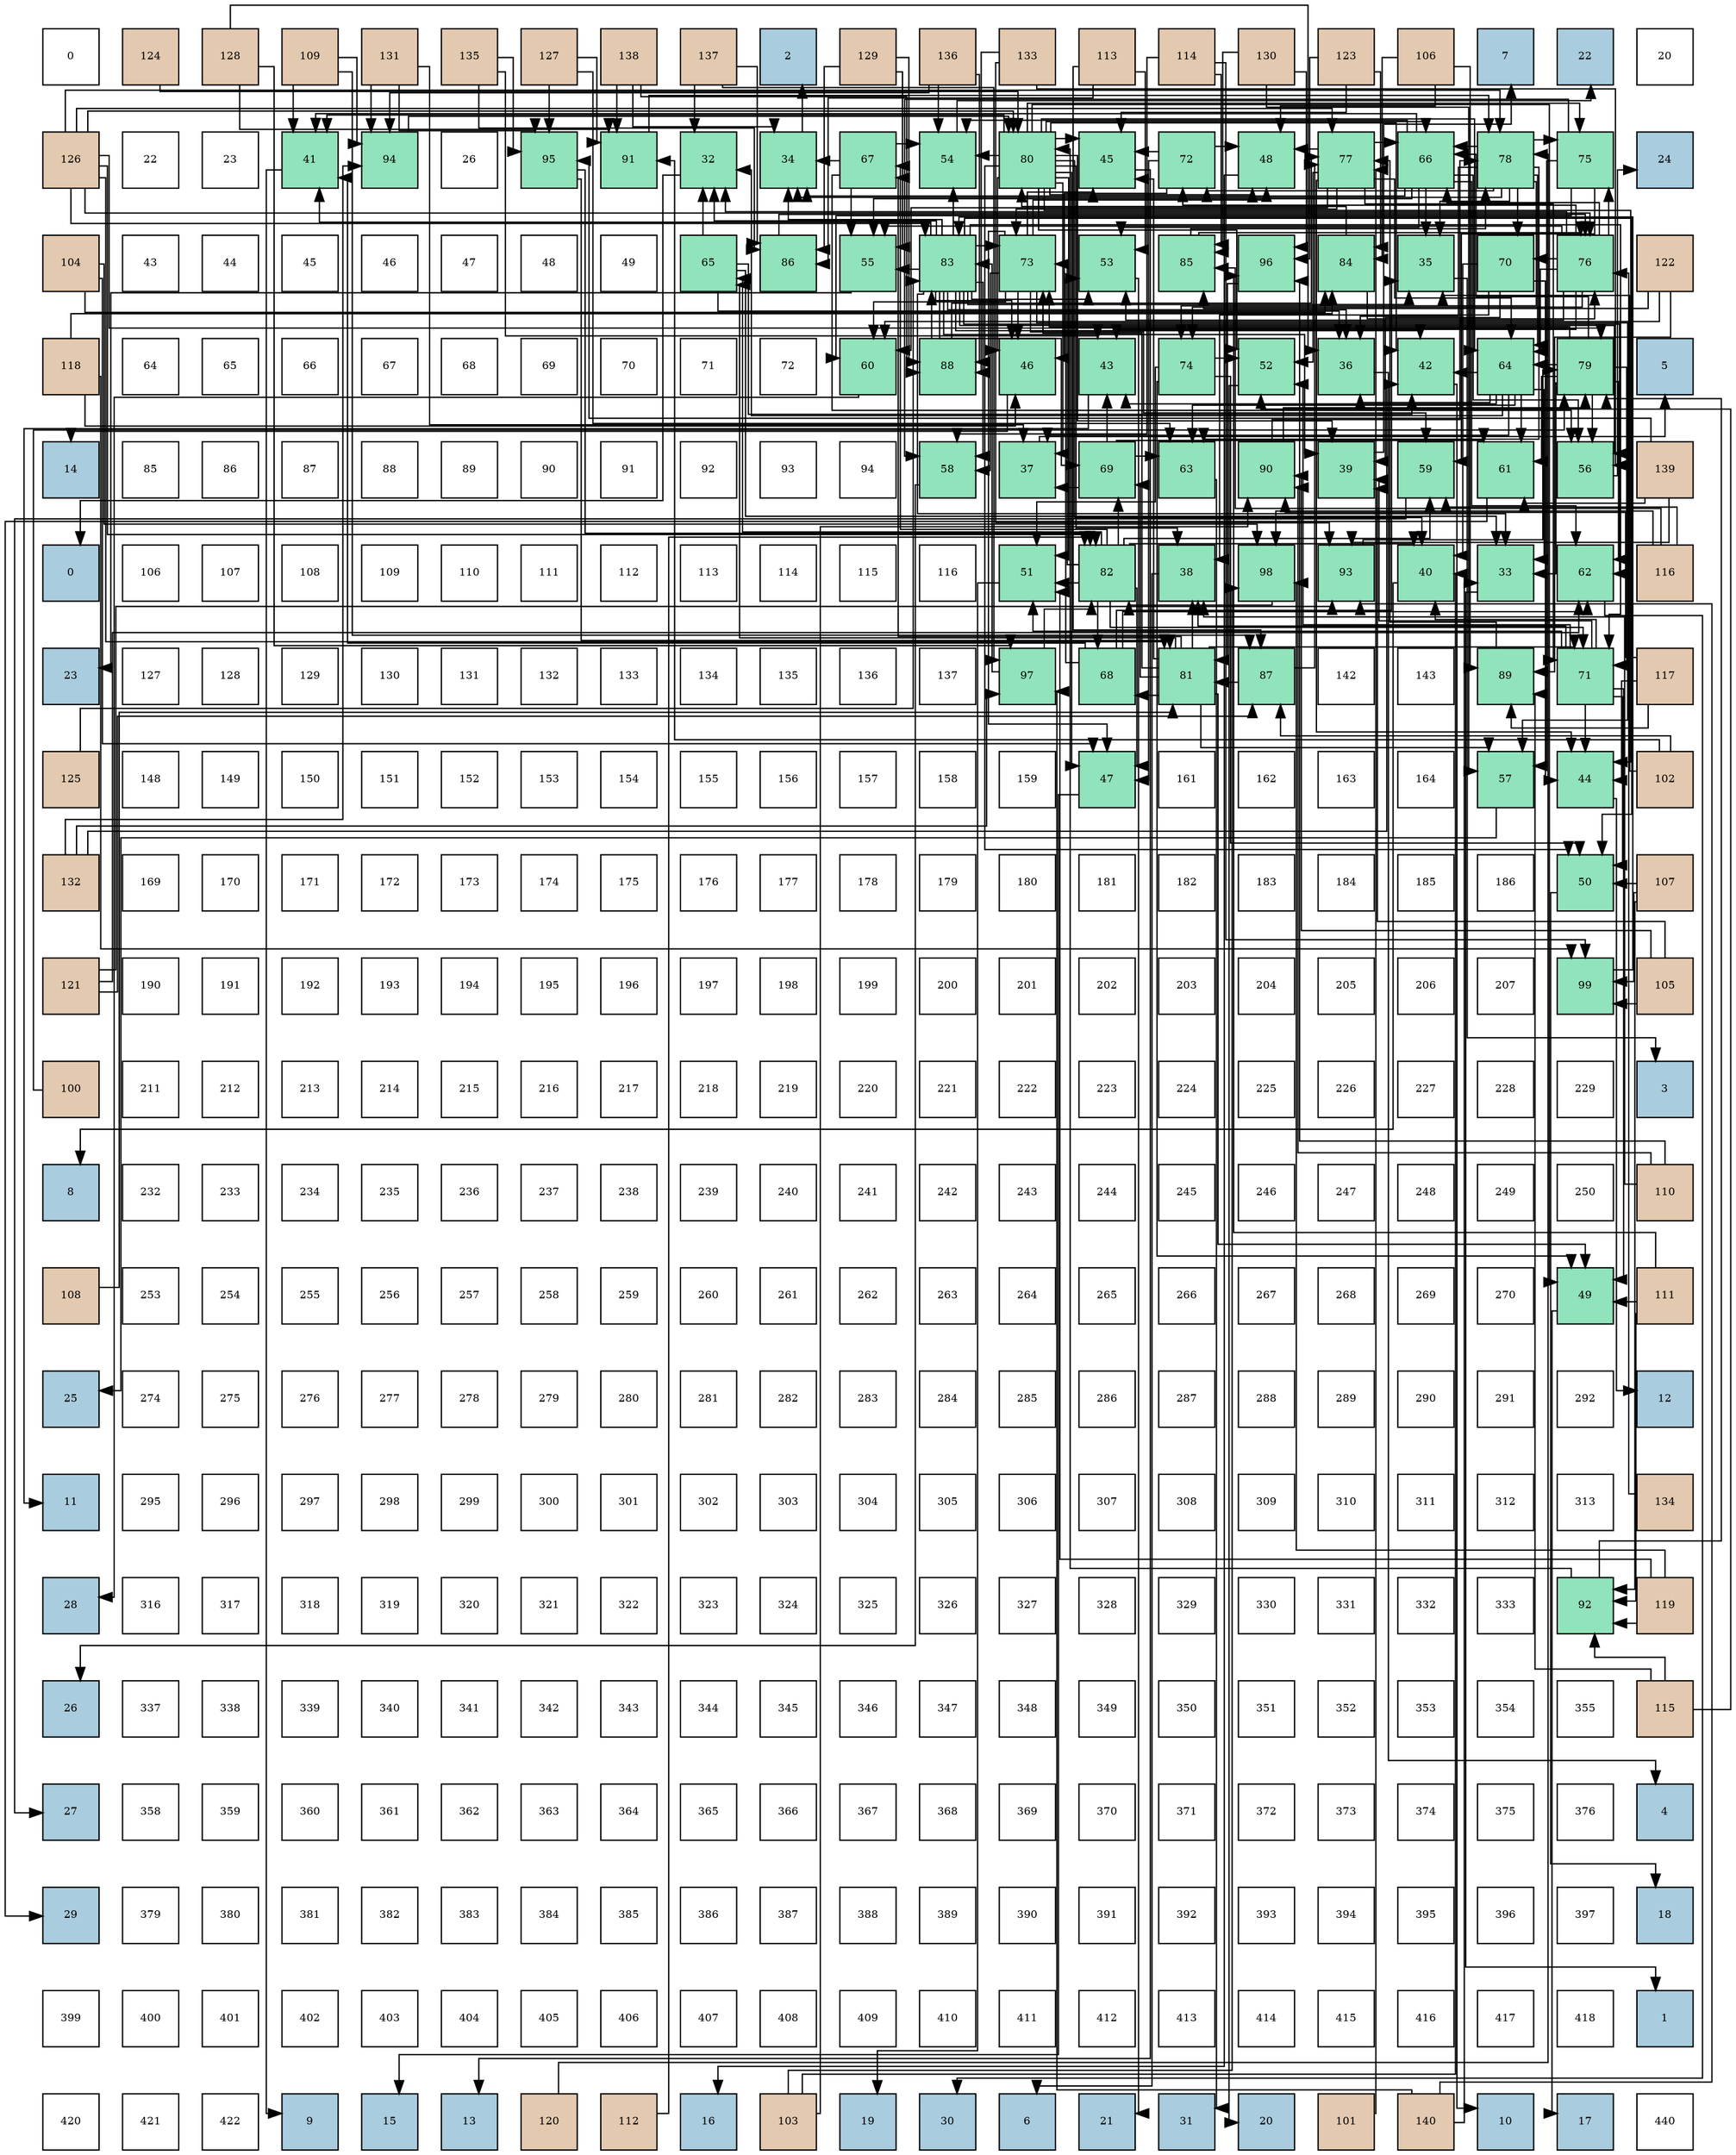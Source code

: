 digraph layout{
 rankdir=TB;
 splines=ortho;
 node [style=filled shape=square fixedsize=true width=0.6];
0[label="0", fontsize=8, fillcolor="#ffffff"];
1[label="124", fontsize=8, fillcolor="#e3c9af"];
2[label="128", fontsize=8, fillcolor="#e3c9af"];
3[label="109", fontsize=8, fillcolor="#e3c9af"];
4[label="131", fontsize=8, fillcolor="#e3c9af"];
5[label="135", fontsize=8, fillcolor="#e3c9af"];
6[label="127", fontsize=8, fillcolor="#e3c9af"];
7[label="138", fontsize=8, fillcolor="#e3c9af"];
8[label="137", fontsize=8, fillcolor="#e3c9af"];
9[label="2", fontsize=8, fillcolor="#a9ccde"];
10[label="129", fontsize=8, fillcolor="#e3c9af"];
11[label="136", fontsize=8, fillcolor="#e3c9af"];
12[label="133", fontsize=8, fillcolor="#e3c9af"];
13[label="113", fontsize=8, fillcolor="#e3c9af"];
14[label="114", fontsize=8, fillcolor="#e3c9af"];
15[label="130", fontsize=8, fillcolor="#e3c9af"];
16[label="123", fontsize=8, fillcolor="#e3c9af"];
17[label="106", fontsize=8, fillcolor="#e3c9af"];
18[label="7", fontsize=8, fillcolor="#a9ccde"];
19[label="22", fontsize=8, fillcolor="#a9ccde"];
20[label="20", fontsize=8, fillcolor="#ffffff"];
21[label="126", fontsize=8, fillcolor="#e3c9af"];
22[label="22", fontsize=8, fillcolor="#ffffff"];
23[label="23", fontsize=8, fillcolor="#ffffff"];
24[label="41", fontsize=8, fillcolor="#91e3bb"];
25[label="94", fontsize=8, fillcolor="#91e3bb"];
26[label="26", fontsize=8, fillcolor="#ffffff"];
27[label="95", fontsize=8, fillcolor="#91e3bb"];
28[label="91", fontsize=8, fillcolor="#91e3bb"];
29[label="32", fontsize=8, fillcolor="#91e3bb"];
30[label="34", fontsize=8, fillcolor="#91e3bb"];
31[label="67", fontsize=8, fillcolor="#91e3bb"];
32[label="54", fontsize=8, fillcolor="#91e3bb"];
33[label="80", fontsize=8, fillcolor="#91e3bb"];
34[label="45", fontsize=8, fillcolor="#91e3bb"];
35[label="72", fontsize=8, fillcolor="#91e3bb"];
36[label="48", fontsize=8, fillcolor="#91e3bb"];
37[label="77", fontsize=8, fillcolor="#91e3bb"];
38[label="66", fontsize=8, fillcolor="#91e3bb"];
39[label="78", fontsize=8, fillcolor="#91e3bb"];
40[label="75", fontsize=8, fillcolor="#91e3bb"];
41[label="24", fontsize=8, fillcolor="#a9ccde"];
42[label="104", fontsize=8, fillcolor="#e3c9af"];
43[label="43", fontsize=8, fillcolor="#ffffff"];
44[label="44", fontsize=8, fillcolor="#ffffff"];
45[label="45", fontsize=8, fillcolor="#ffffff"];
46[label="46", fontsize=8, fillcolor="#ffffff"];
47[label="47", fontsize=8, fillcolor="#ffffff"];
48[label="48", fontsize=8, fillcolor="#ffffff"];
49[label="49", fontsize=8, fillcolor="#ffffff"];
50[label="65", fontsize=8, fillcolor="#91e3bb"];
51[label="86", fontsize=8, fillcolor="#91e3bb"];
52[label="55", fontsize=8, fillcolor="#91e3bb"];
53[label="83", fontsize=8, fillcolor="#91e3bb"];
54[label="73", fontsize=8, fillcolor="#91e3bb"];
55[label="53", fontsize=8, fillcolor="#91e3bb"];
56[label="85", fontsize=8, fillcolor="#91e3bb"];
57[label="96", fontsize=8, fillcolor="#91e3bb"];
58[label="84", fontsize=8, fillcolor="#91e3bb"];
59[label="35", fontsize=8, fillcolor="#91e3bb"];
60[label="70", fontsize=8, fillcolor="#91e3bb"];
61[label="76", fontsize=8, fillcolor="#91e3bb"];
62[label="122", fontsize=8, fillcolor="#e3c9af"];
63[label="118", fontsize=8, fillcolor="#e3c9af"];
64[label="64", fontsize=8, fillcolor="#ffffff"];
65[label="65", fontsize=8, fillcolor="#ffffff"];
66[label="66", fontsize=8, fillcolor="#ffffff"];
67[label="67", fontsize=8, fillcolor="#ffffff"];
68[label="68", fontsize=8, fillcolor="#ffffff"];
69[label="69", fontsize=8, fillcolor="#ffffff"];
70[label="70", fontsize=8, fillcolor="#ffffff"];
71[label="71", fontsize=8, fillcolor="#ffffff"];
72[label="72", fontsize=8, fillcolor="#ffffff"];
73[label="60", fontsize=8, fillcolor="#91e3bb"];
74[label="88", fontsize=8, fillcolor="#91e3bb"];
75[label="46", fontsize=8, fillcolor="#91e3bb"];
76[label="43", fontsize=8, fillcolor="#91e3bb"];
77[label="74", fontsize=8, fillcolor="#91e3bb"];
78[label="52", fontsize=8, fillcolor="#91e3bb"];
79[label="36", fontsize=8, fillcolor="#91e3bb"];
80[label="42", fontsize=8, fillcolor="#91e3bb"];
81[label="64", fontsize=8, fillcolor="#91e3bb"];
82[label="79", fontsize=8, fillcolor="#91e3bb"];
83[label="5", fontsize=8, fillcolor="#a9ccde"];
84[label="14", fontsize=8, fillcolor="#a9ccde"];
85[label="85", fontsize=8, fillcolor="#ffffff"];
86[label="86", fontsize=8, fillcolor="#ffffff"];
87[label="87", fontsize=8, fillcolor="#ffffff"];
88[label="88", fontsize=8, fillcolor="#ffffff"];
89[label="89", fontsize=8, fillcolor="#ffffff"];
90[label="90", fontsize=8, fillcolor="#ffffff"];
91[label="91", fontsize=8, fillcolor="#ffffff"];
92[label="92", fontsize=8, fillcolor="#ffffff"];
93[label="93", fontsize=8, fillcolor="#ffffff"];
94[label="94", fontsize=8, fillcolor="#ffffff"];
95[label="58", fontsize=8, fillcolor="#91e3bb"];
96[label="37", fontsize=8, fillcolor="#91e3bb"];
97[label="69", fontsize=8, fillcolor="#91e3bb"];
98[label="63", fontsize=8, fillcolor="#91e3bb"];
99[label="90", fontsize=8, fillcolor="#91e3bb"];
100[label="39", fontsize=8, fillcolor="#91e3bb"];
101[label="59", fontsize=8, fillcolor="#91e3bb"];
102[label="61", fontsize=8, fillcolor="#91e3bb"];
103[label="56", fontsize=8, fillcolor="#91e3bb"];
104[label="139", fontsize=8, fillcolor="#e3c9af"];
105[label="0", fontsize=8, fillcolor="#a9ccde"];
106[label="106", fontsize=8, fillcolor="#ffffff"];
107[label="107", fontsize=8, fillcolor="#ffffff"];
108[label="108", fontsize=8, fillcolor="#ffffff"];
109[label="109", fontsize=8, fillcolor="#ffffff"];
110[label="110", fontsize=8, fillcolor="#ffffff"];
111[label="111", fontsize=8, fillcolor="#ffffff"];
112[label="112", fontsize=8, fillcolor="#ffffff"];
113[label="113", fontsize=8, fillcolor="#ffffff"];
114[label="114", fontsize=8, fillcolor="#ffffff"];
115[label="115", fontsize=8, fillcolor="#ffffff"];
116[label="116", fontsize=8, fillcolor="#ffffff"];
117[label="51", fontsize=8, fillcolor="#91e3bb"];
118[label="82", fontsize=8, fillcolor="#91e3bb"];
119[label="38", fontsize=8, fillcolor="#91e3bb"];
120[label="98", fontsize=8, fillcolor="#91e3bb"];
121[label="93", fontsize=8, fillcolor="#91e3bb"];
122[label="40", fontsize=8, fillcolor="#91e3bb"];
123[label="33", fontsize=8, fillcolor="#91e3bb"];
124[label="62", fontsize=8, fillcolor="#91e3bb"];
125[label="116", fontsize=8, fillcolor="#e3c9af"];
126[label="23", fontsize=8, fillcolor="#a9ccde"];
127[label="127", fontsize=8, fillcolor="#ffffff"];
128[label="128", fontsize=8, fillcolor="#ffffff"];
129[label="129", fontsize=8, fillcolor="#ffffff"];
130[label="130", fontsize=8, fillcolor="#ffffff"];
131[label="131", fontsize=8, fillcolor="#ffffff"];
132[label="132", fontsize=8, fillcolor="#ffffff"];
133[label="133", fontsize=8, fillcolor="#ffffff"];
134[label="134", fontsize=8, fillcolor="#ffffff"];
135[label="135", fontsize=8, fillcolor="#ffffff"];
136[label="136", fontsize=8, fillcolor="#ffffff"];
137[label="137", fontsize=8, fillcolor="#ffffff"];
138[label="97", fontsize=8, fillcolor="#91e3bb"];
139[label="68", fontsize=8, fillcolor="#91e3bb"];
140[label="81", fontsize=8, fillcolor="#91e3bb"];
141[label="87", fontsize=8, fillcolor="#91e3bb"];
142[label="142", fontsize=8, fillcolor="#ffffff"];
143[label="143", fontsize=8, fillcolor="#ffffff"];
144[label="89", fontsize=8, fillcolor="#91e3bb"];
145[label="71", fontsize=8, fillcolor="#91e3bb"];
146[label="117", fontsize=8, fillcolor="#e3c9af"];
147[label="125", fontsize=8, fillcolor="#e3c9af"];
148[label="148", fontsize=8, fillcolor="#ffffff"];
149[label="149", fontsize=8, fillcolor="#ffffff"];
150[label="150", fontsize=8, fillcolor="#ffffff"];
151[label="151", fontsize=8, fillcolor="#ffffff"];
152[label="152", fontsize=8, fillcolor="#ffffff"];
153[label="153", fontsize=8, fillcolor="#ffffff"];
154[label="154", fontsize=8, fillcolor="#ffffff"];
155[label="155", fontsize=8, fillcolor="#ffffff"];
156[label="156", fontsize=8, fillcolor="#ffffff"];
157[label="157", fontsize=8, fillcolor="#ffffff"];
158[label="158", fontsize=8, fillcolor="#ffffff"];
159[label="159", fontsize=8, fillcolor="#ffffff"];
160[label="47", fontsize=8, fillcolor="#91e3bb"];
161[label="161", fontsize=8, fillcolor="#ffffff"];
162[label="162", fontsize=8, fillcolor="#ffffff"];
163[label="163", fontsize=8, fillcolor="#ffffff"];
164[label="164", fontsize=8, fillcolor="#ffffff"];
165[label="57", fontsize=8, fillcolor="#91e3bb"];
166[label="44", fontsize=8, fillcolor="#91e3bb"];
167[label="102", fontsize=8, fillcolor="#e3c9af"];
168[label="132", fontsize=8, fillcolor="#e3c9af"];
169[label="169", fontsize=8, fillcolor="#ffffff"];
170[label="170", fontsize=8, fillcolor="#ffffff"];
171[label="171", fontsize=8, fillcolor="#ffffff"];
172[label="172", fontsize=8, fillcolor="#ffffff"];
173[label="173", fontsize=8, fillcolor="#ffffff"];
174[label="174", fontsize=8, fillcolor="#ffffff"];
175[label="175", fontsize=8, fillcolor="#ffffff"];
176[label="176", fontsize=8, fillcolor="#ffffff"];
177[label="177", fontsize=8, fillcolor="#ffffff"];
178[label="178", fontsize=8, fillcolor="#ffffff"];
179[label="179", fontsize=8, fillcolor="#ffffff"];
180[label="180", fontsize=8, fillcolor="#ffffff"];
181[label="181", fontsize=8, fillcolor="#ffffff"];
182[label="182", fontsize=8, fillcolor="#ffffff"];
183[label="183", fontsize=8, fillcolor="#ffffff"];
184[label="184", fontsize=8, fillcolor="#ffffff"];
185[label="185", fontsize=8, fillcolor="#ffffff"];
186[label="186", fontsize=8, fillcolor="#ffffff"];
187[label="50", fontsize=8, fillcolor="#91e3bb"];
188[label="107", fontsize=8, fillcolor="#e3c9af"];
189[label="121", fontsize=8, fillcolor="#e3c9af"];
190[label="190", fontsize=8, fillcolor="#ffffff"];
191[label="191", fontsize=8, fillcolor="#ffffff"];
192[label="192", fontsize=8, fillcolor="#ffffff"];
193[label="193", fontsize=8, fillcolor="#ffffff"];
194[label="194", fontsize=8, fillcolor="#ffffff"];
195[label="195", fontsize=8, fillcolor="#ffffff"];
196[label="196", fontsize=8, fillcolor="#ffffff"];
197[label="197", fontsize=8, fillcolor="#ffffff"];
198[label="198", fontsize=8, fillcolor="#ffffff"];
199[label="199", fontsize=8, fillcolor="#ffffff"];
200[label="200", fontsize=8, fillcolor="#ffffff"];
201[label="201", fontsize=8, fillcolor="#ffffff"];
202[label="202", fontsize=8, fillcolor="#ffffff"];
203[label="203", fontsize=8, fillcolor="#ffffff"];
204[label="204", fontsize=8, fillcolor="#ffffff"];
205[label="205", fontsize=8, fillcolor="#ffffff"];
206[label="206", fontsize=8, fillcolor="#ffffff"];
207[label="207", fontsize=8, fillcolor="#ffffff"];
208[label="99", fontsize=8, fillcolor="#91e3bb"];
209[label="105", fontsize=8, fillcolor="#e3c9af"];
210[label="100", fontsize=8, fillcolor="#e3c9af"];
211[label="211", fontsize=8, fillcolor="#ffffff"];
212[label="212", fontsize=8, fillcolor="#ffffff"];
213[label="213", fontsize=8, fillcolor="#ffffff"];
214[label="214", fontsize=8, fillcolor="#ffffff"];
215[label="215", fontsize=8, fillcolor="#ffffff"];
216[label="216", fontsize=8, fillcolor="#ffffff"];
217[label="217", fontsize=8, fillcolor="#ffffff"];
218[label="218", fontsize=8, fillcolor="#ffffff"];
219[label="219", fontsize=8, fillcolor="#ffffff"];
220[label="220", fontsize=8, fillcolor="#ffffff"];
221[label="221", fontsize=8, fillcolor="#ffffff"];
222[label="222", fontsize=8, fillcolor="#ffffff"];
223[label="223", fontsize=8, fillcolor="#ffffff"];
224[label="224", fontsize=8, fillcolor="#ffffff"];
225[label="225", fontsize=8, fillcolor="#ffffff"];
226[label="226", fontsize=8, fillcolor="#ffffff"];
227[label="227", fontsize=8, fillcolor="#ffffff"];
228[label="228", fontsize=8, fillcolor="#ffffff"];
229[label="229", fontsize=8, fillcolor="#ffffff"];
230[label="3", fontsize=8, fillcolor="#a9ccde"];
231[label="8", fontsize=8, fillcolor="#a9ccde"];
232[label="232", fontsize=8, fillcolor="#ffffff"];
233[label="233", fontsize=8, fillcolor="#ffffff"];
234[label="234", fontsize=8, fillcolor="#ffffff"];
235[label="235", fontsize=8, fillcolor="#ffffff"];
236[label="236", fontsize=8, fillcolor="#ffffff"];
237[label="237", fontsize=8, fillcolor="#ffffff"];
238[label="238", fontsize=8, fillcolor="#ffffff"];
239[label="239", fontsize=8, fillcolor="#ffffff"];
240[label="240", fontsize=8, fillcolor="#ffffff"];
241[label="241", fontsize=8, fillcolor="#ffffff"];
242[label="242", fontsize=8, fillcolor="#ffffff"];
243[label="243", fontsize=8, fillcolor="#ffffff"];
244[label="244", fontsize=8, fillcolor="#ffffff"];
245[label="245", fontsize=8, fillcolor="#ffffff"];
246[label="246", fontsize=8, fillcolor="#ffffff"];
247[label="247", fontsize=8, fillcolor="#ffffff"];
248[label="248", fontsize=8, fillcolor="#ffffff"];
249[label="249", fontsize=8, fillcolor="#ffffff"];
250[label="250", fontsize=8, fillcolor="#ffffff"];
251[label="110", fontsize=8, fillcolor="#e3c9af"];
252[label="108", fontsize=8, fillcolor="#e3c9af"];
253[label="253", fontsize=8, fillcolor="#ffffff"];
254[label="254", fontsize=8, fillcolor="#ffffff"];
255[label="255", fontsize=8, fillcolor="#ffffff"];
256[label="256", fontsize=8, fillcolor="#ffffff"];
257[label="257", fontsize=8, fillcolor="#ffffff"];
258[label="258", fontsize=8, fillcolor="#ffffff"];
259[label="259", fontsize=8, fillcolor="#ffffff"];
260[label="260", fontsize=8, fillcolor="#ffffff"];
261[label="261", fontsize=8, fillcolor="#ffffff"];
262[label="262", fontsize=8, fillcolor="#ffffff"];
263[label="263", fontsize=8, fillcolor="#ffffff"];
264[label="264", fontsize=8, fillcolor="#ffffff"];
265[label="265", fontsize=8, fillcolor="#ffffff"];
266[label="266", fontsize=8, fillcolor="#ffffff"];
267[label="267", fontsize=8, fillcolor="#ffffff"];
268[label="268", fontsize=8, fillcolor="#ffffff"];
269[label="269", fontsize=8, fillcolor="#ffffff"];
270[label="270", fontsize=8, fillcolor="#ffffff"];
271[label="49", fontsize=8, fillcolor="#91e3bb"];
272[label="111", fontsize=8, fillcolor="#e3c9af"];
273[label="25", fontsize=8, fillcolor="#a9ccde"];
274[label="274", fontsize=8, fillcolor="#ffffff"];
275[label="275", fontsize=8, fillcolor="#ffffff"];
276[label="276", fontsize=8, fillcolor="#ffffff"];
277[label="277", fontsize=8, fillcolor="#ffffff"];
278[label="278", fontsize=8, fillcolor="#ffffff"];
279[label="279", fontsize=8, fillcolor="#ffffff"];
280[label="280", fontsize=8, fillcolor="#ffffff"];
281[label="281", fontsize=8, fillcolor="#ffffff"];
282[label="282", fontsize=8, fillcolor="#ffffff"];
283[label="283", fontsize=8, fillcolor="#ffffff"];
284[label="284", fontsize=8, fillcolor="#ffffff"];
285[label="285", fontsize=8, fillcolor="#ffffff"];
286[label="286", fontsize=8, fillcolor="#ffffff"];
287[label="287", fontsize=8, fillcolor="#ffffff"];
288[label="288", fontsize=8, fillcolor="#ffffff"];
289[label="289", fontsize=8, fillcolor="#ffffff"];
290[label="290", fontsize=8, fillcolor="#ffffff"];
291[label="291", fontsize=8, fillcolor="#ffffff"];
292[label="292", fontsize=8, fillcolor="#ffffff"];
293[label="12", fontsize=8, fillcolor="#a9ccde"];
294[label="11", fontsize=8, fillcolor="#a9ccde"];
295[label="295", fontsize=8, fillcolor="#ffffff"];
296[label="296", fontsize=8, fillcolor="#ffffff"];
297[label="297", fontsize=8, fillcolor="#ffffff"];
298[label="298", fontsize=8, fillcolor="#ffffff"];
299[label="299", fontsize=8, fillcolor="#ffffff"];
300[label="300", fontsize=8, fillcolor="#ffffff"];
301[label="301", fontsize=8, fillcolor="#ffffff"];
302[label="302", fontsize=8, fillcolor="#ffffff"];
303[label="303", fontsize=8, fillcolor="#ffffff"];
304[label="304", fontsize=8, fillcolor="#ffffff"];
305[label="305", fontsize=8, fillcolor="#ffffff"];
306[label="306", fontsize=8, fillcolor="#ffffff"];
307[label="307", fontsize=8, fillcolor="#ffffff"];
308[label="308", fontsize=8, fillcolor="#ffffff"];
309[label="309", fontsize=8, fillcolor="#ffffff"];
310[label="310", fontsize=8, fillcolor="#ffffff"];
311[label="311", fontsize=8, fillcolor="#ffffff"];
312[label="312", fontsize=8, fillcolor="#ffffff"];
313[label="313", fontsize=8, fillcolor="#ffffff"];
314[label="134", fontsize=8, fillcolor="#e3c9af"];
315[label="28", fontsize=8, fillcolor="#a9ccde"];
316[label="316", fontsize=8, fillcolor="#ffffff"];
317[label="317", fontsize=8, fillcolor="#ffffff"];
318[label="318", fontsize=8, fillcolor="#ffffff"];
319[label="319", fontsize=8, fillcolor="#ffffff"];
320[label="320", fontsize=8, fillcolor="#ffffff"];
321[label="321", fontsize=8, fillcolor="#ffffff"];
322[label="322", fontsize=8, fillcolor="#ffffff"];
323[label="323", fontsize=8, fillcolor="#ffffff"];
324[label="324", fontsize=8, fillcolor="#ffffff"];
325[label="325", fontsize=8, fillcolor="#ffffff"];
326[label="326", fontsize=8, fillcolor="#ffffff"];
327[label="327", fontsize=8, fillcolor="#ffffff"];
328[label="328", fontsize=8, fillcolor="#ffffff"];
329[label="329", fontsize=8, fillcolor="#ffffff"];
330[label="330", fontsize=8, fillcolor="#ffffff"];
331[label="331", fontsize=8, fillcolor="#ffffff"];
332[label="332", fontsize=8, fillcolor="#ffffff"];
333[label="333", fontsize=8, fillcolor="#ffffff"];
334[label="92", fontsize=8, fillcolor="#91e3bb"];
335[label="119", fontsize=8, fillcolor="#e3c9af"];
336[label="26", fontsize=8, fillcolor="#a9ccde"];
337[label="337", fontsize=8, fillcolor="#ffffff"];
338[label="338", fontsize=8, fillcolor="#ffffff"];
339[label="339", fontsize=8, fillcolor="#ffffff"];
340[label="340", fontsize=8, fillcolor="#ffffff"];
341[label="341", fontsize=8, fillcolor="#ffffff"];
342[label="342", fontsize=8, fillcolor="#ffffff"];
343[label="343", fontsize=8, fillcolor="#ffffff"];
344[label="344", fontsize=8, fillcolor="#ffffff"];
345[label="345", fontsize=8, fillcolor="#ffffff"];
346[label="346", fontsize=8, fillcolor="#ffffff"];
347[label="347", fontsize=8, fillcolor="#ffffff"];
348[label="348", fontsize=8, fillcolor="#ffffff"];
349[label="349", fontsize=8, fillcolor="#ffffff"];
350[label="350", fontsize=8, fillcolor="#ffffff"];
351[label="351", fontsize=8, fillcolor="#ffffff"];
352[label="352", fontsize=8, fillcolor="#ffffff"];
353[label="353", fontsize=8, fillcolor="#ffffff"];
354[label="354", fontsize=8, fillcolor="#ffffff"];
355[label="355", fontsize=8, fillcolor="#ffffff"];
356[label="115", fontsize=8, fillcolor="#e3c9af"];
357[label="27", fontsize=8, fillcolor="#a9ccde"];
358[label="358", fontsize=8, fillcolor="#ffffff"];
359[label="359", fontsize=8, fillcolor="#ffffff"];
360[label="360", fontsize=8, fillcolor="#ffffff"];
361[label="361", fontsize=8, fillcolor="#ffffff"];
362[label="362", fontsize=8, fillcolor="#ffffff"];
363[label="363", fontsize=8, fillcolor="#ffffff"];
364[label="364", fontsize=8, fillcolor="#ffffff"];
365[label="365", fontsize=8, fillcolor="#ffffff"];
366[label="366", fontsize=8, fillcolor="#ffffff"];
367[label="367", fontsize=8, fillcolor="#ffffff"];
368[label="368", fontsize=8, fillcolor="#ffffff"];
369[label="369", fontsize=8, fillcolor="#ffffff"];
370[label="370", fontsize=8, fillcolor="#ffffff"];
371[label="371", fontsize=8, fillcolor="#ffffff"];
372[label="372", fontsize=8, fillcolor="#ffffff"];
373[label="373", fontsize=8, fillcolor="#ffffff"];
374[label="374", fontsize=8, fillcolor="#ffffff"];
375[label="375", fontsize=8, fillcolor="#ffffff"];
376[label="376", fontsize=8, fillcolor="#ffffff"];
377[label="4", fontsize=8, fillcolor="#a9ccde"];
378[label="29", fontsize=8, fillcolor="#a9ccde"];
379[label="379", fontsize=8, fillcolor="#ffffff"];
380[label="380", fontsize=8, fillcolor="#ffffff"];
381[label="381", fontsize=8, fillcolor="#ffffff"];
382[label="382", fontsize=8, fillcolor="#ffffff"];
383[label="383", fontsize=8, fillcolor="#ffffff"];
384[label="384", fontsize=8, fillcolor="#ffffff"];
385[label="385", fontsize=8, fillcolor="#ffffff"];
386[label="386", fontsize=8, fillcolor="#ffffff"];
387[label="387", fontsize=8, fillcolor="#ffffff"];
388[label="388", fontsize=8, fillcolor="#ffffff"];
389[label="389", fontsize=8, fillcolor="#ffffff"];
390[label="390", fontsize=8, fillcolor="#ffffff"];
391[label="391", fontsize=8, fillcolor="#ffffff"];
392[label="392", fontsize=8, fillcolor="#ffffff"];
393[label="393", fontsize=8, fillcolor="#ffffff"];
394[label="394", fontsize=8, fillcolor="#ffffff"];
395[label="395", fontsize=8, fillcolor="#ffffff"];
396[label="396", fontsize=8, fillcolor="#ffffff"];
397[label="397", fontsize=8, fillcolor="#ffffff"];
398[label="18", fontsize=8, fillcolor="#a9ccde"];
399[label="399", fontsize=8, fillcolor="#ffffff"];
400[label="400", fontsize=8, fillcolor="#ffffff"];
401[label="401", fontsize=8, fillcolor="#ffffff"];
402[label="402", fontsize=8, fillcolor="#ffffff"];
403[label="403", fontsize=8, fillcolor="#ffffff"];
404[label="404", fontsize=8, fillcolor="#ffffff"];
405[label="405", fontsize=8, fillcolor="#ffffff"];
406[label="406", fontsize=8, fillcolor="#ffffff"];
407[label="407", fontsize=8, fillcolor="#ffffff"];
408[label="408", fontsize=8, fillcolor="#ffffff"];
409[label="409", fontsize=8, fillcolor="#ffffff"];
410[label="410", fontsize=8, fillcolor="#ffffff"];
411[label="411", fontsize=8, fillcolor="#ffffff"];
412[label="412", fontsize=8, fillcolor="#ffffff"];
413[label="413", fontsize=8, fillcolor="#ffffff"];
414[label="414", fontsize=8, fillcolor="#ffffff"];
415[label="415", fontsize=8, fillcolor="#ffffff"];
416[label="416", fontsize=8, fillcolor="#ffffff"];
417[label="417", fontsize=8, fillcolor="#ffffff"];
418[label="418", fontsize=8, fillcolor="#ffffff"];
419[label="1", fontsize=8, fillcolor="#a9ccde"];
420[label="420", fontsize=8, fillcolor="#ffffff"];
421[label="421", fontsize=8, fillcolor="#ffffff"];
422[label="422", fontsize=8, fillcolor="#ffffff"];
423[label="9", fontsize=8, fillcolor="#a9ccde"];
424[label="15", fontsize=8, fillcolor="#a9ccde"];
425[label="13", fontsize=8, fillcolor="#a9ccde"];
426[label="120", fontsize=8, fillcolor="#e3c9af"];
427[label="112", fontsize=8, fillcolor="#e3c9af"];
428[label="16", fontsize=8, fillcolor="#a9ccde"];
429[label="103", fontsize=8, fillcolor="#e3c9af"];
430[label="19", fontsize=8, fillcolor="#a9ccde"];
431[label="30", fontsize=8, fillcolor="#a9ccde"];
432[label="6", fontsize=8, fillcolor="#a9ccde"];
433[label="21", fontsize=8, fillcolor="#a9ccde"];
434[label="31", fontsize=8, fillcolor="#a9ccde"];
435[label="20", fontsize=8, fillcolor="#a9ccde"];
436[label="101", fontsize=8, fillcolor="#e3c9af"];
437[label="140", fontsize=8, fillcolor="#e3c9af"];
438[label="10", fontsize=8, fillcolor="#a9ccde"];
439[label="17", fontsize=8, fillcolor="#a9ccde"];
440[label="440", fontsize=8, fillcolor="#ffffff"];
edge [constraint=false, style=vis];29 -> 105;
123 -> 419;
30 -> 9;
59 -> 230;
79 -> 377;
96 -> 83;
119 -> 432;
100 -> 18;
122 -> 231;
24 -> 423;
80 -> 438;
76 -> 294;
166 -> 293;
34 -> 425;
75 -> 84;
160 -> 424;
36 -> 428;
271 -> 439;
187 -> 398;
117 -> 430;
78 -> 435;
55 -> 433;
32 -> 19;
52 -> 126;
103 -> 41;
165 -> 273;
95 -> 336;
101 -> 357;
73 -> 315;
102 -> 378;
124 -> 431;
98 -> 434;
81 -> 29;
81 -> 123;
81 -> 79;
81 -> 96;
81 -> 80;
81 -> 76;
81 -> 102;
81 -> 98;
50 -> 29;
50 -> 123;
50 -> 79;
50 -> 80;
38 -> 30;
38 -> 59;
38 -> 24;
38 -> 55;
38 -> 32;
38 -> 52;
38 -> 103;
38 -> 124;
31 -> 30;
31 -> 32;
31 -> 52;
31 -> 103;
139 -> 59;
139 -> 24;
139 -> 55;
139 -> 124;
97 -> 96;
97 -> 76;
97 -> 102;
97 -> 98;
60 -> 119;
60 -> 100;
60 -> 122;
60 -> 166;
145 -> 119;
145 -> 100;
145 -> 122;
145 -> 166;
145 -> 271;
145 -> 187;
145 -> 117;
145 -> 78;
35 -> 34;
35 -> 75;
35 -> 160;
35 -> 36;
54 -> 34;
54 -> 75;
54 -> 160;
54 -> 36;
54 -> 165;
54 -> 95;
54 -> 101;
54 -> 73;
77 -> 271;
77 -> 187;
77 -> 117;
77 -> 78;
40 -> 165;
40 -> 95;
40 -> 101;
40 -> 73;
61 -> 29;
61 -> 76;
61 -> 55;
61 -> 52;
61 -> 81;
61 -> 38;
61 -> 60;
61 -> 35;
61 -> 77;
61 -> 40;
37 -> 166;
37 -> 36;
37 -> 78;
37 -> 73;
37 -> 81;
37 -> 38;
37 -> 145;
37 -> 54;
39 -> 30;
39 -> 59;
39 -> 79;
39 -> 98;
39 -> 81;
39 -> 38;
39 -> 60;
39 -> 35;
39 -> 77;
39 -> 40;
82 -> 123;
82 -> 103;
82 -> 102;
82 -> 124;
82 -> 81;
82 -> 38;
82 -> 145;
82 -> 54;
33 -> 96;
33 -> 119;
33 -> 100;
33 -> 122;
33 -> 24;
33 -> 80;
33 -> 166;
33 -> 34;
33 -> 75;
33 -> 160;
33 -> 36;
33 -> 271;
33 -> 187;
33 -> 117;
33 -> 78;
33 -> 32;
33 -> 81;
33 -> 38;
33 -> 40;
140 -> 119;
140 -> 34;
140 -> 271;
140 -> 165;
140 -> 50;
140 -> 31;
140 -> 139;
140 -> 97;
140 -> 145;
140 -> 54;
118 -> 122;
118 -> 160;
118 -> 117;
118 -> 101;
118 -> 50;
118 -> 31;
118 -> 139;
118 -> 97;
118 -> 145;
118 -> 54;
53 -> 29;
53 -> 123;
53 -> 30;
53 -> 59;
53 -> 79;
53 -> 100;
53 -> 24;
53 -> 80;
53 -> 75;
53 -> 187;
53 -> 55;
53 -> 32;
53 -> 52;
53 -> 103;
53 -> 95;
53 -> 124;
53 -> 97;
53 -> 145;
53 -> 54;
58 -> 61;
58 -> 33;
56 -> 61;
56 -> 39;
51 -> 61;
141 -> 37;
141 -> 140;
74 -> 37;
74 -> 53;
144 -> 37;
99 -> 39;
99 -> 82;
28 -> 39;
334 -> 82;
334 -> 33;
121 -> 82;
25 -> 33;
27 -> 140;
27 -> 118;
57 -> 140;
138 -> 118;
138 -> 53;
120 -> 118;
208 -> 53;
210 -> 82;
436 -> 37;
167 -> 59;
167 -> 141;
167 -> 28;
429 -> 122;
429 -> 99;
429 -> 120;
42 -> 160;
42 -> 58;
42 -> 120;
209 -> 100;
209 -> 99;
209 -> 208;
17 -> 36;
17 -> 58;
17 -> 144;
188 -> 187;
188 -> 334;
188 -> 208;
252 -> 140;
3 -> 24;
3 -> 141;
3 -> 25;
251 -> 119;
251 -> 99;
251 -> 57;
272 -> 271;
272 -> 334;
272 -> 57;
427 -> 118;
13 -> 55;
13 -> 51;
13 -> 141;
14 -> 95;
14 -> 56;
14 -> 208;
356 -> 78;
356 -> 144;
356 -> 334;
125 -> 101;
125 -> 56;
125 -> 120;
146 -> 166;
146 -> 144;
146 -> 99;
63 -> 75;
63 -> 58;
63 -> 208;
335 -> 117;
335 -> 334;
335 -> 120;
426 -> 39;
189 -> 124;
189 -> 141;
189 -> 121;
62 -> 73;
62 -> 56;
62 -> 144;
16 -> 34;
16 -> 58;
16 -> 57;
1 -> 33;
147 -> 53;
21 -> 61;
21 -> 37;
21 -> 39;
21 -> 82;
21 -> 33;
21 -> 140;
21 -> 118;
21 -> 53;
6 -> 98;
6 -> 28;
6 -> 27;
2 -> 79;
2 -> 28;
2 -> 138;
10 -> 52;
10 -> 51;
10 -> 74;
15 -> 165;
15 -> 56;
15 -> 57;
4 -> 96;
4 -> 25;
4 -> 27;
168 -> 80;
168 -> 25;
168 -> 138;
12 -> 103;
12 -> 74;
12 -> 121;
314 -> 61;
5 -> 76;
5 -> 51;
5 -> 27;
11 -> 32;
11 -> 74;
11 -> 25;
8 -> 29;
8 -> 51;
8 -> 138;
7 -> 30;
7 -> 74;
7 -> 28;
104 -> 102;
104 -> 121;
104 -> 27;
437 -> 123;
437 -> 121;
437 -> 138;
edge [constraint=true, style=invis];
0 -> 21 -> 42 -> 63 -> 84 -> 105 -> 126 -> 147 -> 168 -> 189 -> 210 -> 231 -> 252 -> 273 -> 294 -> 315 -> 336 -> 357 -> 378 -> 399 -> 420;
1 -> 22 -> 43 -> 64 -> 85 -> 106 -> 127 -> 148 -> 169 -> 190 -> 211 -> 232 -> 253 -> 274 -> 295 -> 316 -> 337 -> 358 -> 379 -> 400 -> 421;
2 -> 23 -> 44 -> 65 -> 86 -> 107 -> 128 -> 149 -> 170 -> 191 -> 212 -> 233 -> 254 -> 275 -> 296 -> 317 -> 338 -> 359 -> 380 -> 401 -> 422;
3 -> 24 -> 45 -> 66 -> 87 -> 108 -> 129 -> 150 -> 171 -> 192 -> 213 -> 234 -> 255 -> 276 -> 297 -> 318 -> 339 -> 360 -> 381 -> 402 -> 423;
4 -> 25 -> 46 -> 67 -> 88 -> 109 -> 130 -> 151 -> 172 -> 193 -> 214 -> 235 -> 256 -> 277 -> 298 -> 319 -> 340 -> 361 -> 382 -> 403 -> 424;
5 -> 26 -> 47 -> 68 -> 89 -> 110 -> 131 -> 152 -> 173 -> 194 -> 215 -> 236 -> 257 -> 278 -> 299 -> 320 -> 341 -> 362 -> 383 -> 404 -> 425;
6 -> 27 -> 48 -> 69 -> 90 -> 111 -> 132 -> 153 -> 174 -> 195 -> 216 -> 237 -> 258 -> 279 -> 300 -> 321 -> 342 -> 363 -> 384 -> 405 -> 426;
7 -> 28 -> 49 -> 70 -> 91 -> 112 -> 133 -> 154 -> 175 -> 196 -> 217 -> 238 -> 259 -> 280 -> 301 -> 322 -> 343 -> 364 -> 385 -> 406 -> 427;
8 -> 29 -> 50 -> 71 -> 92 -> 113 -> 134 -> 155 -> 176 -> 197 -> 218 -> 239 -> 260 -> 281 -> 302 -> 323 -> 344 -> 365 -> 386 -> 407 -> 428;
9 -> 30 -> 51 -> 72 -> 93 -> 114 -> 135 -> 156 -> 177 -> 198 -> 219 -> 240 -> 261 -> 282 -> 303 -> 324 -> 345 -> 366 -> 387 -> 408 -> 429;
10 -> 31 -> 52 -> 73 -> 94 -> 115 -> 136 -> 157 -> 178 -> 199 -> 220 -> 241 -> 262 -> 283 -> 304 -> 325 -> 346 -> 367 -> 388 -> 409 -> 430;
11 -> 32 -> 53 -> 74 -> 95 -> 116 -> 137 -> 158 -> 179 -> 200 -> 221 -> 242 -> 263 -> 284 -> 305 -> 326 -> 347 -> 368 -> 389 -> 410 -> 431;
12 -> 33 -> 54 -> 75 -> 96 -> 117 -> 138 -> 159 -> 180 -> 201 -> 222 -> 243 -> 264 -> 285 -> 306 -> 327 -> 348 -> 369 -> 390 -> 411 -> 432;
13 -> 34 -> 55 -> 76 -> 97 -> 118 -> 139 -> 160 -> 181 -> 202 -> 223 -> 244 -> 265 -> 286 -> 307 -> 328 -> 349 -> 370 -> 391 -> 412 -> 433;
14 -> 35 -> 56 -> 77 -> 98 -> 119 -> 140 -> 161 -> 182 -> 203 -> 224 -> 245 -> 266 -> 287 -> 308 -> 329 -> 350 -> 371 -> 392 -> 413 -> 434;
15 -> 36 -> 57 -> 78 -> 99 -> 120 -> 141 -> 162 -> 183 -> 204 -> 225 -> 246 -> 267 -> 288 -> 309 -> 330 -> 351 -> 372 -> 393 -> 414 -> 435;
16 -> 37 -> 58 -> 79 -> 100 -> 121 -> 142 -> 163 -> 184 -> 205 -> 226 -> 247 -> 268 -> 289 -> 310 -> 331 -> 352 -> 373 -> 394 -> 415 -> 436;
17 -> 38 -> 59 -> 80 -> 101 -> 122 -> 143 -> 164 -> 185 -> 206 -> 227 -> 248 -> 269 -> 290 -> 311 -> 332 -> 353 -> 374 -> 395 -> 416 -> 437;
18 -> 39 -> 60 -> 81 -> 102 -> 123 -> 144 -> 165 -> 186 -> 207 -> 228 -> 249 -> 270 -> 291 -> 312 -> 333 -> 354 -> 375 -> 396 -> 417 -> 438;
19 -> 40 -> 61 -> 82 -> 103 -> 124 -> 145 -> 166 -> 187 -> 208 -> 229 -> 250 -> 271 -> 292 -> 313 -> 334 -> 355 -> 376 -> 397 -> 418 -> 439;
20 -> 41 -> 62 -> 83 -> 104 -> 125 -> 146 -> 167 -> 188 -> 209 -> 230 -> 251 -> 272 -> 293 -> 314 -> 335 -> 356 -> 377 -> 398 -> 419 -> 440;
rank = same {0 -> 1 -> 2 -> 3 -> 4 -> 5 -> 6 -> 7 -> 8 -> 9 -> 10 -> 11 -> 12 -> 13 -> 14 -> 15 -> 16 -> 17 -> 18 -> 19 -> 20};
rank = same {21 -> 22 -> 23 -> 24 -> 25 -> 26 -> 27 -> 28 -> 29 -> 30 -> 31 -> 32 -> 33 -> 34 -> 35 -> 36 -> 37 -> 38 -> 39 -> 40 -> 41};
rank = same {42 -> 43 -> 44 -> 45 -> 46 -> 47 -> 48 -> 49 -> 50 -> 51 -> 52 -> 53 -> 54 -> 55 -> 56 -> 57 -> 58 -> 59 -> 60 -> 61 -> 62};
rank = same {63 -> 64 -> 65 -> 66 -> 67 -> 68 -> 69 -> 70 -> 71 -> 72 -> 73 -> 74 -> 75 -> 76 -> 77 -> 78 -> 79 -> 80 -> 81 -> 82 -> 83};
rank = same {84 -> 85 -> 86 -> 87 -> 88 -> 89 -> 90 -> 91 -> 92 -> 93 -> 94 -> 95 -> 96 -> 97 -> 98 -> 99 -> 100 -> 101 -> 102 -> 103 -> 104};
rank = same {105 -> 106 -> 107 -> 108 -> 109 -> 110 -> 111 -> 112 -> 113 -> 114 -> 115 -> 116 -> 117 -> 118 -> 119 -> 120 -> 121 -> 122 -> 123 -> 124 -> 125};
rank = same {126 -> 127 -> 128 -> 129 -> 130 -> 131 -> 132 -> 133 -> 134 -> 135 -> 136 -> 137 -> 138 -> 139 -> 140 -> 141 -> 142 -> 143 -> 144 -> 145 -> 146};
rank = same {147 -> 148 -> 149 -> 150 -> 151 -> 152 -> 153 -> 154 -> 155 -> 156 -> 157 -> 158 -> 159 -> 160 -> 161 -> 162 -> 163 -> 164 -> 165 -> 166 -> 167};
rank = same {168 -> 169 -> 170 -> 171 -> 172 -> 173 -> 174 -> 175 -> 176 -> 177 -> 178 -> 179 -> 180 -> 181 -> 182 -> 183 -> 184 -> 185 -> 186 -> 187 -> 188};
rank = same {189 -> 190 -> 191 -> 192 -> 193 -> 194 -> 195 -> 196 -> 197 -> 198 -> 199 -> 200 -> 201 -> 202 -> 203 -> 204 -> 205 -> 206 -> 207 -> 208 -> 209};
rank = same {210 -> 211 -> 212 -> 213 -> 214 -> 215 -> 216 -> 217 -> 218 -> 219 -> 220 -> 221 -> 222 -> 223 -> 224 -> 225 -> 226 -> 227 -> 228 -> 229 -> 230};
rank = same {231 -> 232 -> 233 -> 234 -> 235 -> 236 -> 237 -> 238 -> 239 -> 240 -> 241 -> 242 -> 243 -> 244 -> 245 -> 246 -> 247 -> 248 -> 249 -> 250 -> 251};
rank = same {252 -> 253 -> 254 -> 255 -> 256 -> 257 -> 258 -> 259 -> 260 -> 261 -> 262 -> 263 -> 264 -> 265 -> 266 -> 267 -> 268 -> 269 -> 270 -> 271 -> 272};
rank = same {273 -> 274 -> 275 -> 276 -> 277 -> 278 -> 279 -> 280 -> 281 -> 282 -> 283 -> 284 -> 285 -> 286 -> 287 -> 288 -> 289 -> 290 -> 291 -> 292 -> 293};
rank = same {294 -> 295 -> 296 -> 297 -> 298 -> 299 -> 300 -> 301 -> 302 -> 303 -> 304 -> 305 -> 306 -> 307 -> 308 -> 309 -> 310 -> 311 -> 312 -> 313 -> 314};
rank = same {315 -> 316 -> 317 -> 318 -> 319 -> 320 -> 321 -> 322 -> 323 -> 324 -> 325 -> 326 -> 327 -> 328 -> 329 -> 330 -> 331 -> 332 -> 333 -> 334 -> 335};
rank = same {336 -> 337 -> 338 -> 339 -> 340 -> 341 -> 342 -> 343 -> 344 -> 345 -> 346 -> 347 -> 348 -> 349 -> 350 -> 351 -> 352 -> 353 -> 354 -> 355 -> 356};
rank = same {357 -> 358 -> 359 -> 360 -> 361 -> 362 -> 363 -> 364 -> 365 -> 366 -> 367 -> 368 -> 369 -> 370 -> 371 -> 372 -> 373 -> 374 -> 375 -> 376 -> 377};
rank = same {378 -> 379 -> 380 -> 381 -> 382 -> 383 -> 384 -> 385 -> 386 -> 387 -> 388 -> 389 -> 390 -> 391 -> 392 -> 393 -> 394 -> 395 -> 396 -> 397 -> 398};
rank = same {399 -> 400 -> 401 -> 402 -> 403 -> 404 -> 405 -> 406 -> 407 -> 408 -> 409 -> 410 -> 411 -> 412 -> 413 -> 414 -> 415 -> 416 -> 417 -> 418 -> 419};
rank = same {420 -> 421 -> 422 -> 423 -> 424 -> 425 -> 426 -> 427 -> 428 -> 429 -> 430 -> 431 -> 432 -> 433 -> 434 -> 435 -> 436 -> 437 -> 438 -> 439 -> 440};
}